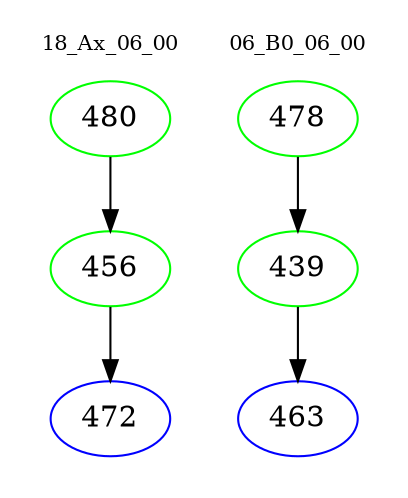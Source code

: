 digraph{
subgraph cluster_0 {
color = white
label = "18_Ax_06_00";
fontsize=10;
T0_480 [label="480", color="green"]
T0_480 -> T0_456 [color="black"]
T0_456 [label="456", color="green"]
T0_456 -> T0_472 [color="black"]
T0_472 [label="472", color="blue"]
}
subgraph cluster_1 {
color = white
label = "06_B0_06_00";
fontsize=10;
T1_478 [label="478", color="green"]
T1_478 -> T1_439 [color="black"]
T1_439 [label="439", color="green"]
T1_439 -> T1_463 [color="black"]
T1_463 [label="463", color="blue"]
}
}
